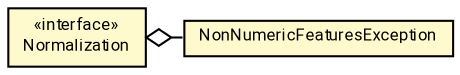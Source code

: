 #!/usr/local/bin/dot
#
# Class diagram 
# Generated by UMLGraph version R5_7_2-60-g0e99a6 (http://www.spinellis.gr/umlgraph/)
#

digraph G {
	graph [fontnames="svg"]
	edge [fontname="Roboto",fontsize=7,labelfontname="Roboto",labelfontsize=7,color="black"];
	node [fontname="Roboto",fontcolor="black",fontsize=8,shape=plaintext,margin=0,width=0,height=0];
	nodesep=0.15;
	ranksep=0.25;
	rankdir=LR;
	// de.lmu.ifi.dbs.elki.datasource.filter.normalization.NonNumericFeaturesException
	c7368606 [label=<<table title="de.lmu.ifi.dbs.elki.datasource.filter.normalization.NonNumericFeaturesException" border="0" cellborder="1" cellspacing="0" cellpadding="2" bgcolor="lemonChiffon" href="NonNumericFeaturesException.html" target="_parent">
		<tr><td><table border="0" cellspacing="0" cellpadding="1">
		<tr><td align="center" balign="center"> <font face="Roboto">NonNumericFeaturesException</font> </td></tr>
		</table></td></tr>
		</table>>, URL="NonNumericFeaturesException.html"];
	// de.lmu.ifi.dbs.elki.datasource.filter.normalization.Normalization<O>
	c7368621 [label=<<table title="de.lmu.ifi.dbs.elki.datasource.filter.normalization.Normalization" border="0" cellborder="1" cellspacing="0" cellpadding="2" bgcolor="LemonChiffon" href="Normalization.html" target="_parent">
		<tr><td><table border="0" cellspacing="0" cellpadding="1">
		<tr><td align="center" balign="center"> &#171;interface&#187; </td></tr>
		<tr><td align="center" balign="center"> <font face="Roboto">Normalization</font> </td></tr>
		</table></td></tr>
		</table>>, URL="Normalization.html"];
	// de.lmu.ifi.dbs.elki.datasource.filter.normalization.Normalization<O> has de.lmu.ifi.dbs.elki.datasource.filter.normalization.NonNumericFeaturesException
	c7368621 -> c7368606 [arrowhead=none,arrowtail=ediamond,dir=back,weight=4];
}

